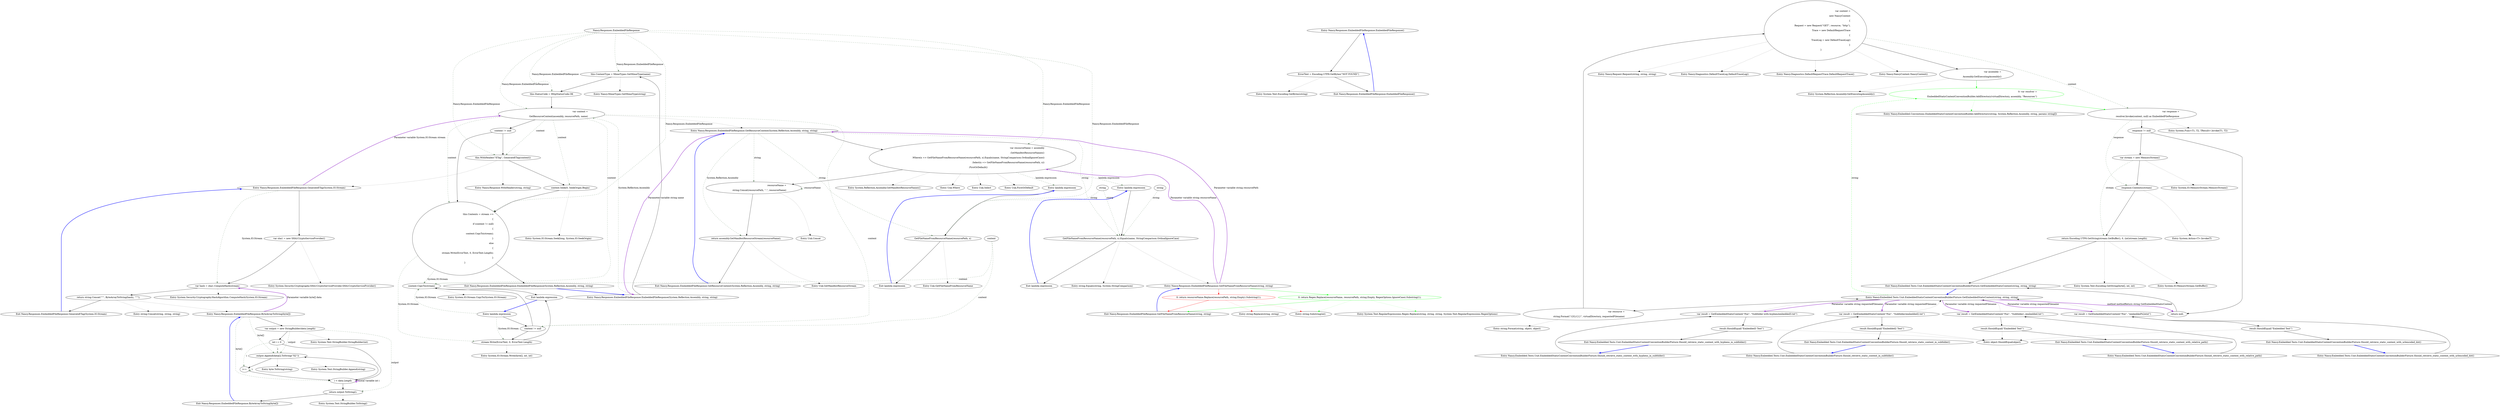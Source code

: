 digraph  {
n67 [label="Nancy.Responses.EmbeddedFileResponse", span=""];
n68 [label=content, span=""];
n69 [label=string, span=""];
n70 [label=string, span=""];
n0 [cluster="Nancy.Responses.EmbeddedFileResponse.EmbeddedFileResponse()", label="Entry Nancy.Responses.EmbeddedFileResponse.EmbeddedFileResponse()", span="13-13"];
n1 [cluster="Nancy.Responses.EmbeddedFileResponse.EmbeddedFileResponse()", label="ErrorText = Encoding.UTF8.GetBytes(''NOT FOUND'')", span="15-15"];
n2 [cluster="Nancy.Responses.EmbeddedFileResponse.EmbeddedFileResponse()", label="Exit Nancy.Responses.EmbeddedFileResponse.EmbeddedFileResponse()", span="13-13"];
n3 [cluster="System.Text.Encoding.GetBytes(string)", label="Entry System.Text.Encoding.GetBytes(string)", span="0-0"];
n4 [cluster="Nancy.Responses.EmbeddedFileResponse.EmbeddedFileResponse(System.Reflection.Assembly, string, string)", label="Entry Nancy.Responses.EmbeddedFileResponse.EmbeddedFileResponse(System.Reflection.Assembly, string, string)", span="18-18"];
n5 [cluster="Nancy.Responses.EmbeddedFileResponse.EmbeddedFileResponse(System.Reflection.Assembly, string, string)", label="this.ContentType = MimeTypes.GetMimeType(name)", span="20-20"];
n7 [cluster="Nancy.Responses.EmbeddedFileResponse.EmbeddedFileResponse(System.Reflection.Assembly, string, string)", label="var content =\r\n                    GetResourceContent(assembly, resourcePath, name)", span="23-24"];
n6 [cluster="Nancy.Responses.EmbeddedFileResponse.EmbeddedFileResponse(System.Reflection.Assembly, string, string)", label="this.StatusCode = HttpStatusCode.OK", span="21-21"];
n13 [cluster="Nancy.MimeTypes.GetMimeType(string)", label="Entry Nancy.MimeTypes.GetMimeType(string)", span="591-591"];
n8 [cluster="Nancy.Responses.EmbeddedFileResponse.EmbeddedFileResponse(System.Reflection.Assembly, string, string)", label="content != null", span="26-26"];
n14 [cluster="Nancy.Responses.EmbeddedFileResponse.GetResourceContent(System.Reflection.Assembly, string, string)", label="Entry Nancy.Responses.EmbeddedFileResponse.GetResourceContent(System.Reflection.Assembly, string, string)", span="45-45"];
n9 [cluster="Nancy.Responses.EmbeddedFileResponse.EmbeddedFileResponse(System.Reflection.Assembly, string, string)", label="this.WithHeader(''ETag'', GenerateETag(content))", span="28-28"];
n10 [cluster="Nancy.Responses.EmbeddedFileResponse.EmbeddedFileResponse(System.Reflection.Assembly, string, string)", label="content.Seek(0, SeekOrigin.Begin)", span="29-29"];
n11 [cluster="Nancy.Responses.EmbeddedFileResponse.EmbeddedFileResponse(System.Reflection.Assembly, string, string)", label="this.Contents = stream =>\r\n            {\r\n                if (content != null)\r\n                {\r\n                    content.CopyTo(stream);\r\n                }\r\n                else\r\n                {\r\n                    stream.Write(ErrorText, 0, ErrorText.Length);\r\n                }\r\n            }", span="32-42"];
n19 [cluster="lambda expression", label="content != null", span="34-34"];
n20 [cluster="lambda expression", label="content.CopyTo(stream)", span="36-36"];
n15 [cluster="Nancy.Responses.EmbeddedFileResponse.GenerateETag(System.IO.Stream)", label="Entry Nancy.Responses.EmbeddedFileResponse.GenerateETag(System.IO.Stream)", span="64-64"];
n16 [cluster="Nancy.Response.WithHeader(string, string)", label="Entry Nancy.Response.WithHeader(string, string)", span="101-101"];
n17 [cluster="System.IO.Stream.Seek(long, System.IO.SeekOrigin)", label="Entry System.IO.Stream.Seek(long, System.IO.SeekOrigin)", span="0-0"];
n12 [cluster="Nancy.Responses.EmbeddedFileResponse.EmbeddedFileResponse(System.Reflection.Assembly, string, string)", label="Exit Nancy.Responses.EmbeddedFileResponse.EmbeddedFileResponse(System.Reflection.Assembly, string, string)", span="18-18"];
n21 [cluster="lambda expression", label="stream.Write(ErrorText, 0, ErrorText.Length)", span="40-40"];
n18 [cluster="lambda expression", label="Entry lambda expression", span="32-42"];
n22 [cluster="lambda expression", label="Exit lambda expression", span="32-42"];
n24 [cluster="System.IO.Stream.Write(byte[], int, int)", label="Entry System.IO.Stream.Write(byte[], int, int)", span="0-0"];
n23 [cluster="System.IO.Stream.CopyTo(System.IO.Stream)", label="Entry System.IO.Stream.CopyTo(System.IO.Stream)", span="0-0"];
n25 [cluster="Nancy.Responses.EmbeddedFileResponse.GetResourceContent(System.Reflection.Assembly, string, string)", label="var resourceName = assembly\r\n                .GetManifestResourceNames()\r\n                .Where(x => GetFileNameFromResourceName(resourcePath, x).Equals(name, StringComparison.OrdinalIgnoreCase))\r\n                .Select(x => GetFileNameFromResourceName(resourcePath, x))\r\n                .FirstOrDefault()", span="47-51"];
n36 [cluster="lambda expression", label="GetFileNameFromResourceName(resourcePath, x).Equals(name, StringComparison.OrdinalIgnoreCase)", span="49-49"];
n41 [cluster="lambda expression", label="GetFileNameFromResourceName(resourcePath, x)", span="50-50"];
n26 [cluster="Nancy.Responses.EmbeddedFileResponse.GetResourceContent(System.Reflection.Assembly, string, string)", label="resourceName =\r\n                string.Concat(resourcePath, ''.'', resourceName)", span="53-54"];
n27 [cluster="Nancy.Responses.EmbeddedFileResponse.GetResourceContent(System.Reflection.Assembly, string, string)", label="return assembly.GetManifestResourceStream(resourceName);", span="56-56"];
n29 [cluster="System.Reflection.Assembly.GetManifestResourceNames()", label="Entry System.Reflection.Assembly.GetManifestResourceNames()", span="0-0"];
n30 [cluster="Unk.Where", label="Entry Unk.Where", span=""];
n31 [cluster="Unk.Select", label="Entry Unk.Select", span=""];
n32 [cluster="Unk.FirstOrDefault", label="Entry Unk.FirstOrDefault", span=""];
n35 [cluster="lambda expression", label="Entry lambda expression", span="49-49"];
n40 [cluster="lambda expression", label="Entry lambda expression", span="50-50"];
n33 [cluster="Unk.Concat", label="Entry Unk.Concat", span=""];
n28 [cluster="Nancy.Responses.EmbeddedFileResponse.GetResourceContent(System.Reflection.Assembly, string, string)", label="Exit Nancy.Responses.EmbeddedFileResponse.GetResourceContent(System.Reflection.Assembly, string, string)", span="45-45"];
n34 [cluster="Unk.GetManifestResourceStream", label="Entry Unk.GetManifestResourceStream", span=""];
n37 [cluster="lambda expression", label="Exit lambda expression", span="49-49"];
n38 [cluster="Nancy.Responses.EmbeddedFileResponse.GetFileNameFromResourceName(string, string)", label="Entry Nancy.Responses.EmbeddedFileResponse.GetFileNameFromResourceName(string, string)", span="59-59"];
n39 [cluster="string.Equals(string, System.StringComparison)", label="Entry string.Equals(string, System.StringComparison)", span="0-0"];
n42 [cluster="lambda expression", label="Exit lambda expression", span="50-50"];
n43 [cluster="Unk.GetFileNameFromResourceName", label="Entry Unk.GetFileNameFromResourceName", span=""];
n44 [cluster="Nancy.Responses.EmbeddedFileResponse.GetFileNameFromResourceName(string, string)", color=red, community=0, label="0: return resourceName.Replace(resourcePath, string.Empty).Substring(1);", span="61-61"];
n45 [cluster="Nancy.Responses.EmbeddedFileResponse.GetFileNameFromResourceName(string, string)", label="Exit Nancy.Responses.EmbeddedFileResponse.GetFileNameFromResourceName(string, string)", span="59-59"];
n46 [cluster="string.Replace(string, string)", label="Entry string.Replace(string, string)", span="0-0"];
n47 [cluster="string.Substring(int)", label="Entry string.Substring(int)", span="0-0"];
n48 [cluster="Nancy.Responses.EmbeddedFileResponse.GenerateETag(System.IO.Stream)", label="var sha1 = new SHA1CryptoServiceProvider()", span="66-66"];
n49 [cluster="Nancy.Responses.EmbeddedFileResponse.GenerateETag(System.IO.Stream)", label="var hash = sha1.ComputeHash(stream)", span="68-68"];
n52 [cluster="System.Security.Cryptography.SHA1CryptoServiceProvider.SHA1CryptoServiceProvider()", label="Entry System.Security.Cryptography.SHA1CryptoServiceProvider.SHA1CryptoServiceProvider()", span="0-0"];
n50 [cluster="Nancy.Responses.EmbeddedFileResponse.GenerateETag(System.IO.Stream)", label="return string.Concat(''\'''', ByteArrayToString(hash), ''\'''');", span="69-69"];
n53 [cluster="System.Security.Cryptography.HashAlgorithm.ComputeHash(System.IO.Stream)", label="Entry System.Security.Cryptography.HashAlgorithm.ComputeHash(System.IO.Stream)", span="0-0"];
n51 [cluster="Nancy.Responses.EmbeddedFileResponse.GenerateETag(System.IO.Stream)", label="Exit Nancy.Responses.EmbeddedFileResponse.GenerateETag(System.IO.Stream)", span="64-64"];
n54 [cluster="Nancy.Responses.EmbeddedFileResponse.ByteArrayToString(byte[])", label="Entry Nancy.Responses.EmbeddedFileResponse.ByteArrayToString(byte[])", span="73-73"];
n55 [cluster="string.Concat(string, string, string)", label="Entry string.Concat(string, string, string)", span="0-0"];
n56 [cluster="Nancy.Responses.EmbeddedFileResponse.ByteArrayToString(byte[])", label="var output = new StringBuilder(data.Length)", span="75-75"];
n58 [cluster="Nancy.Responses.EmbeddedFileResponse.ByteArrayToString(byte[])", label="i < data.Length", span="76-76"];
n59 [cluster="Nancy.Responses.EmbeddedFileResponse.ByteArrayToString(byte[])", label="output.Append(data[i].ToString(''X2''))", span="78-78"];
n57 [cluster="Nancy.Responses.EmbeddedFileResponse.ByteArrayToString(byte[])", label="int i = 0", span="76-76"];
n63 [cluster="System.Text.StringBuilder.StringBuilder(int)", label="Entry System.Text.StringBuilder.StringBuilder(int)", span="0-0"];
n61 [cluster="Nancy.Responses.EmbeddedFileResponse.ByteArrayToString(byte[])", label="return output.ToString();", span="81-81"];
n60 [cluster="Nancy.Responses.EmbeddedFileResponse.ByteArrayToString(byte[])", label="i++", span="76-76"];
n64 [cluster="byte.ToString(string)", label="Entry byte.ToString(string)", span="0-0"];
n65 [cluster="System.Text.StringBuilder.Append(string)", label="Entry System.Text.StringBuilder.Append(string)", span="0-0"];
n62 [cluster="Nancy.Responses.EmbeddedFileResponse.ByteArrayToString(byte[])", label="Exit Nancy.Responses.EmbeddedFileResponse.ByteArrayToString(byte[])", span="73-73"];
n66 [cluster="System.Text.StringBuilder.ToString()", label="Entry System.Text.StringBuilder.ToString()", span="0-0"];
d44 [cluster="Nancy.Responses.EmbeddedFileResponse.GetFileNameFromResourceName(string, string)", color=green, community=0, label="0: return Regex.Replace(resourceName, resourcePath, string.Empty, RegexOptions.IgnoreCase).Substring(1);", span="62-62"];
d46 [cluster="System.Text.RegularExpressions.Regex.Replace(string, string, string, System.Text.RegularExpressions.RegexOptions)", label="Entry System.Text.RegularExpressions.Regex.Replace(string, string, string, System.Text.RegularExpressions.RegexOptions)", span="0-0"];
m0_31 [cluster="Nancy.Request.Request(string, string, string)", file="EmbeddedStaticContentConventionBuilderFixture.cs", label="Entry Nancy.Request.Request(string, string, string)", span="30-30"];
m0_5 [cluster="object.ShouldEqual(object)", file="EmbeddedStaticContentConventionBuilderFixture.cs", label="Entry object.ShouldEqual(object)", span="105-105"];
m0_14 [cluster="Nancy.Embedded.Tests.Unit.EmbeddedStaticContentConventionBuilderFixture.Should_retrieve_static_content_with_relative_path()", file="EmbeddedStaticContentConventionBuilderFixture.cs", label="Entry Nancy.Embedded.Tests.Unit.EmbeddedStaticContentConventionBuilderFixture.Should_retrieve_static_content_with_relative_path()", span="50-50"];
m0_15 [cluster="Nancy.Embedded.Tests.Unit.EmbeddedStaticContentConventionBuilderFixture.Should_retrieve_static_content_with_relative_path()", file="EmbeddedStaticContentConventionBuilderFixture.cs", label="var result = GetEmbeddedStaticContent(''Foo'', ''Subfolder/../embedded.txt'')", span="54-54"];
m0_16 [cluster="Nancy.Embedded.Tests.Unit.EmbeddedStaticContentConventionBuilderFixture.Should_retrieve_static_content_with_relative_path()", file="EmbeddedStaticContentConventionBuilderFixture.cs", label="result.ShouldEqual(''Embedded Text'')", span="57-57"];
m0_17 [cluster="Nancy.Embedded.Tests.Unit.EmbeddedStaticContentConventionBuilderFixture.Should_retrieve_static_content_with_relative_path()", file="EmbeddedStaticContentConventionBuilderFixture.cs", label="Exit Nancy.Embedded.Tests.Unit.EmbeddedStaticContentConventionBuilderFixture.Should_retrieve_static_content_with_relative_path()", span="50-50"];
m0_33 [cluster="Nancy.Diagnostics.DefaultTraceLog.DefaultTraceLog()", file="EmbeddedStaticContentConventionBuilderFixture.cs", label="Entry Nancy.Diagnostics.DefaultTraceLog.DefaultTraceLog()", span="15-15"];
m0_29 [cluster="string.Format(string, object, object)", file="EmbeddedStaticContentConventionBuilderFixture.cs", label="Entry string.Format(string, object, object)", span="0-0"];
m0_0 [cluster="Nancy.Embedded.Tests.Unit.EmbeddedStaticContentConventionBuilderFixture.Should_retrieve_static_content_with_urlencoded_dot()", file="EmbeddedStaticContentConventionBuilderFixture.cs", label="Entry Nancy.Embedded.Tests.Unit.EmbeddedStaticContentConventionBuilderFixture.Should_retrieve_static_content_with_urlencoded_dot()", span="17-17"];
m0_1 [cluster="Nancy.Embedded.Tests.Unit.EmbeddedStaticContentConventionBuilderFixture.Should_retrieve_static_content_with_urlencoded_dot()", file="EmbeddedStaticContentConventionBuilderFixture.cs", label="var result = GetEmbeddedStaticContent(''Foo'', ''embedded%2etxt'')", span="21-21"];
m0_2 [cluster="Nancy.Embedded.Tests.Unit.EmbeddedStaticContentConventionBuilderFixture.Should_retrieve_static_content_with_urlencoded_dot()", file="EmbeddedStaticContentConventionBuilderFixture.cs", label="result.ShouldEqual(''Embedded Text'')", span="24-24"];
m0_3 [cluster="Nancy.Embedded.Tests.Unit.EmbeddedStaticContentConventionBuilderFixture.Should_retrieve_static_content_with_urlencoded_dot()", file="EmbeddedStaticContentConventionBuilderFixture.cs", label="Exit Nancy.Embedded.Tests.Unit.EmbeddedStaticContentConventionBuilderFixture.Should_retrieve_static_content_with_urlencoded_dot()", span="17-17"];
m0_32 [cluster="Nancy.Diagnostics.DefaultRequestTrace.DefaultRequestTrace()", file="EmbeddedStaticContentConventionBuilderFixture.cs", label="Entry Nancy.Diagnostics.DefaultRequestTrace.DefaultRequestTrace()", span="7-7"];
m0_35 [cluster="Nancy.Embedded.Conventions.EmbeddedStaticContentConventionBuilder.AddDirectory(string, System.Reflection.Assembly, string, params string[])", file="EmbeddedStaticContentConventionBuilderFixture.cs", label="Entry Nancy.Embedded.Conventions.EmbeddedStaticContentConventionBuilder.AddDirectory(string, System.Reflection.Assembly, string, params string[])", span="28-28"];
m0_10 [cluster="Nancy.Embedded.Tests.Unit.EmbeddedStaticContentConventionBuilderFixture.Should_retrieve_static_content_with_hyphens_in_subfolder()", file="EmbeddedStaticContentConventionBuilderFixture.cs", label="Entry Nancy.Embedded.Tests.Unit.EmbeddedStaticContentConventionBuilderFixture.Should_retrieve_static_content_with_hyphens_in_subfolder()", span="39-39"];
m0_11 [cluster="Nancy.Embedded.Tests.Unit.EmbeddedStaticContentConventionBuilderFixture.Should_retrieve_static_content_with_hyphens_in_subfolder()", file="EmbeddedStaticContentConventionBuilderFixture.cs", label="var result = GetEmbeddedStaticContent(''Foo'', ''Subfolder-with-hyphen/embedded3.txt'')", span="43-43"];
m0_12 [cluster="Nancy.Embedded.Tests.Unit.EmbeddedStaticContentConventionBuilderFixture.Should_retrieve_static_content_with_hyphens_in_subfolder()", file="EmbeddedStaticContentConventionBuilderFixture.cs", label="result.ShouldEqual(''Embedded3 Text'')", span="46-46"];
m0_13 [cluster="Nancy.Embedded.Tests.Unit.EmbeddedStaticContentConventionBuilderFixture.Should_retrieve_static_content_with_hyphens_in_subfolder()", file="EmbeddedStaticContentConventionBuilderFixture.cs", label="Exit Nancy.Embedded.Tests.Unit.EmbeddedStaticContentConventionBuilderFixture.Should_retrieve_static_content_with_hyphens_in_subfolder()", span="39-39"];
m0_34 [cluster="System.Reflection.Assembly.GetExecutingAssembly()", file="EmbeddedStaticContentConventionBuilderFixture.cs", label="Entry System.Reflection.Assembly.GetExecutingAssembly()", span="0-0"];
m0_40 [cluster="System.Text.Encoding.GetString(byte[], int, int)", file="EmbeddedStaticContentConventionBuilderFixture.cs", label="Entry System.Text.Encoding.GetString(byte[], int, int)", span="0-0"];
m0_30 [cluster="Nancy.NancyContext.NancyContext()", file="EmbeddedStaticContentConventionBuilderFixture.cs", label="Entry Nancy.NancyContext.NancyContext()", span="25-25"];
m0_36 [cluster="System.Func<T1, T2, TResult>.Invoke(T1, T2)", file="EmbeddedStaticContentConventionBuilderFixture.cs", label="Entry System.Func<T1, T2, TResult>.Invoke(T1, T2)", span="0-0"];
m0_38 [cluster="System.Action<T>.Invoke(T)", file="EmbeddedStaticContentConventionBuilderFixture.cs", label="Entry System.Action<T>.Invoke(T)", span="0-0"];
m0_39 [cluster="System.IO.MemoryStream.GetBuffer()", file="EmbeddedStaticContentConventionBuilderFixture.cs", label="Entry System.IO.MemoryStream.GetBuffer()", span="0-0"];
m0_4 [cluster="Nancy.Embedded.Tests.Unit.EmbeddedStaticContentConventionBuilderFixture.GetEmbeddedStaticContent(string, string, string)", file="EmbeddedStaticContentConventionBuilderFixture.cs", label="Entry Nancy.Embedded.Tests.Unit.EmbeddedStaticContentConventionBuilderFixture.GetEmbeddedStaticContent(string, string, string)", span="60-60"];
m0_18 [cluster="Nancy.Embedded.Tests.Unit.EmbeddedStaticContentConventionBuilderFixture.GetEmbeddedStaticContent(string, string, string)", file="EmbeddedStaticContentConventionBuilderFixture.cs", label="var resource =\r\n                string.Format(''/{0}/{1}'', virtualDirectory, requestedFilename)", span="62-63"];
m0_21 [cluster="Nancy.Embedded.Tests.Unit.EmbeddedStaticContentConventionBuilderFixture.GetEmbeddedStaticContent(string, string, string)", color=green, community=0, file="EmbeddedStaticContentConventionBuilderFixture.cs", label="0: var resolver =\r\n                EmbeddedStaticContentConventionBuilder.AddDirectory(virtualDirectory, assembly, ''Resources'')", span="78-79"];
m0_19 [cluster="Nancy.Embedded.Tests.Unit.EmbeddedStaticContentConventionBuilderFixture.GetEmbeddedStaticContent(string, string, string)", file="EmbeddedStaticContentConventionBuilderFixture.cs", label="var context =\r\n                new NancyContext\r\n                {\r\n                    Request = new Request(''GET'', resource, ''http''),\r\n                    Trace = new DefaultRequestTrace\r\n                    {\r\n                        TraceLog = new DefaultTraceLog()\r\n                    }\r\n                }", span="65-73"];
m0_20 [cluster="Nancy.Embedded.Tests.Unit.EmbeddedStaticContentConventionBuilderFixture.GetEmbeddedStaticContent(string, string, string)", file="EmbeddedStaticContentConventionBuilderFixture.cs", label="var assembly =\r\n                Assembly.GetExecutingAssembly()", span="75-76"];
m0_22 [cluster="Nancy.Embedded.Tests.Unit.EmbeddedStaticContentConventionBuilderFixture.GetEmbeddedStaticContent(string, string, string)", file="EmbeddedStaticContentConventionBuilderFixture.cs", label="var response =\r\n                resolver.Invoke(context, null) as EmbeddedFileResponse", span="81-82"];
m0_23 [cluster="Nancy.Embedded.Tests.Unit.EmbeddedStaticContentConventionBuilderFixture.GetEmbeddedStaticContent(string, string, string)", file="EmbeddedStaticContentConventionBuilderFixture.cs", label="response != null", span="84-84"];
m0_25 [cluster="Nancy.Embedded.Tests.Unit.EmbeddedStaticContentConventionBuilderFixture.GetEmbeddedStaticContent(string, string, string)", file="EmbeddedStaticContentConventionBuilderFixture.cs", label="response.Contents(stream)", span="88-88"];
m0_24 [cluster="Nancy.Embedded.Tests.Unit.EmbeddedStaticContentConventionBuilderFixture.GetEmbeddedStaticContent(string, string, string)", file="EmbeddedStaticContentConventionBuilderFixture.cs", label="var stream = new MemoryStream()", span="86-86"];
m0_27 [cluster="Nancy.Embedded.Tests.Unit.EmbeddedStaticContentConventionBuilderFixture.GetEmbeddedStaticContent(string, string, string)", file="EmbeddedStaticContentConventionBuilderFixture.cs", label="return null;", span="93-93"];
m0_26 [cluster="Nancy.Embedded.Tests.Unit.EmbeddedStaticContentConventionBuilderFixture.GetEmbeddedStaticContent(string, string, string)", file="EmbeddedStaticContentConventionBuilderFixture.cs", label="return Encoding.UTF8.GetString(stream.GetBuffer(), 0, (int)stream.Length);", span="89-89"];
m0_28 [cluster="Nancy.Embedded.Tests.Unit.EmbeddedStaticContentConventionBuilderFixture.GetEmbeddedStaticContent(string, string, string)", file="EmbeddedStaticContentConventionBuilderFixture.cs", label="Exit Nancy.Embedded.Tests.Unit.EmbeddedStaticContentConventionBuilderFixture.GetEmbeddedStaticContent(string, string, string)", span="60-60"];
m0_6 [cluster="Nancy.Embedded.Tests.Unit.EmbeddedStaticContentConventionBuilderFixture.Should_retrieve_static_content_in_subfolder()", file="EmbeddedStaticContentConventionBuilderFixture.cs", label="Entry Nancy.Embedded.Tests.Unit.EmbeddedStaticContentConventionBuilderFixture.Should_retrieve_static_content_in_subfolder()", span="28-28"];
m0_7 [cluster="Nancy.Embedded.Tests.Unit.EmbeddedStaticContentConventionBuilderFixture.Should_retrieve_static_content_in_subfolder()", file="EmbeddedStaticContentConventionBuilderFixture.cs", label="var result = GetEmbeddedStaticContent(''Foo'', ''Subfolder/embedded2.txt'')", span="32-32"];
m0_8 [cluster="Nancy.Embedded.Tests.Unit.EmbeddedStaticContentConventionBuilderFixture.Should_retrieve_static_content_in_subfolder()", file="EmbeddedStaticContentConventionBuilderFixture.cs", label="result.ShouldEqual(''Embedded2 Text'')", span="35-35"];
m0_9 [cluster="Nancy.Embedded.Tests.Unit.EmbeddedStaticContentConventionBuilderFixture.Should_retrieve_static_content_in_subfolder()", file="EmbeddedStaticContentConventionBuilderFixture.cs", label="Exit Nancy.Embedded.Tests.Unit.EmbeddedStaticContentConventionBuilderFixture.Should_retrieve_static_content_in_subfolder()", span="28-28"];
m0_37 [cluster="System.IO.MemoryStream.MemoryStream()", file="EmbeddedStaticContentConventionBuilderFixture.cs", label="Entry System.IO.MemoryStream.MemoryStream()", span="0-0"];
n67 -> n5  [color=darkseagreen4, key=1, label="Nancy.Responses.EmbeddedFileResponse", style=dashed];
n67 -> n6  [color=darkseagreen4, key=1, label="Nancy.Responses.EmbeddedFileResponse", style=dashed];
n67 -> n7  [color=darkseagreen4, key=1, label="Nancy.Responses.EmbeddedFileResponse", style=dashed];
n67 -> n9  [color=darkseagreen4, key=1, label="Nancy.Responses.EmbeddedFileResponse", style=dashed];
n67 -> n11  [color=darkseagreen4, key=1, label="Nancy.Responses.EmbeddedFileResponse", style=dashed];
n67 -> n25  [color=darkseagreen4, key=1, label="Nancy.Responses.EmbeddedFileResponse", style=dashed];
n67 -> n41  [color=darkseagreen4, key=1, label="Nancy.Responses.EmbeddedFileResponse", style=dashed];
n68 -> n19  [color=darkseagreen4, key=1, label=content, style=dashed];
n68 -> n20  [color=darkseagreen4, key=1, label=content, style=dashed];
n69 -> n36  [color=darkseagreen4, key=1, label=string, style=dashed];
n69 -> n41  [color=darkseagreen4, key=1, label=string, style=dashed];
n70 -> n36  [color=darkseagreen4, key=1, label=string, style=dashed];
n0 -> n1  [key=0, style=solid];
n1 -> n2  [key=0, style=solid];
n1 -> n3  [key=2, style=dotted];
n2 -> n0  [color=blue, key=0, style=bold];
n4 -> n5  [key=0, style=solid];
n4 -> n7  [color=darkseagreen4, key=1, label="System.Reflection.Assembly", style=dashed];
n5 -> n6  [key=0, style=solid];
n5 -> n13  [key=2, style=dotted];
n7 -> n8  [key=0, style=solid];
n7 -> n14  [key=2, style=dotted];
n7 -> n9  [color=darkseagreen4, key=1, label=content, style=dashed];
n7 -> n10  [color=darkseagreen4, key=1, label=content, style=dashed];
n7 -> n11  [color=darkseagreen4, key=1, label=content, style=dashed];
n7 -> n19  [color=darkseagreen4, key=1, label=content, style=dashed];
n7 -> n20  [color=darkseagreen4, key=1, label=content, style=dashed];
n6 -> n7  [key=0, style=solid];
n8 -> n9  [key=0, style=solid];
n8 -> n11  [key=0, style=solid];
n14 -> n25  [key=0, style=solid];
n14 -> n36  [color=darkseagreen4, key=1, label=string, style=dashed];
n14 -> n41  [color=darkseagreen4, key=1, label=string, style=dashed];
n14 -> n26  [color=darkseagreen4, key=1, label=string, style=dashed];
n14 -> n27  [color=darkseagreen4, key=1, label="System.Reflection.Assembly", style=dashed];
n14 -> n4  [color=darkorchid, key=3, label="Parameter variable string name", style=bold];
n9 -> n10  [key=0, style=solid];
n9 -> n15  [key=2, style=dotted];
n9 -> n16  [key=2, style=dotted];
n10 -> n11  [key=0, style=solid];
n10 -> n17  [key=2, style=dotted];
n11 -> n12  [key=0, style=solid];
n11 -> n20  [color=darkseagreen4, key=1, label="System.IO.Stream", style=dashed];
n11 -> n21  [color=darkseagreen4, key=1, label="System.IO.Stream", style=dashed];
n19 -> n20  [key=0, style=solid];
n19 -> n21  [key=0, style=solid];
n20 -> n22  [key=0, style=solid];
n20 -> n23  [key=2, style=dotted];
n15 -> n48  [key=0, style=solid];
n15 -> n49  [color=darkseagreen4, key=1, label="System.IO.Stream", style=dashed];
n15 -> n7  [color=darkorchid, key=3, label="Parameter variable System.IO.Stream stream", style=bold];
n12 -> n4  [color=blue, key=0, style=bold];
n21 -> n22  [key=0, style=solid];
n21 -> n24  [key=2, style=dotted];
n18 -> n19  [key=0, style=solid];
n18 -> n20  [color=darkseagreen4, key=1, label="System.IO.Stream", style=dashed];
n18 -> n21  [color=darkseagreen4, key=1, label="System.IO.Stream", style=dashed];
n22 -> n18  [color=blue, key=0, style=bold];
n25 -> n26  [key=0, style=solid];
n25 -> n29  [key=2, style=dotted];
n25 -> n30  [key=2, style=dotted];
n25 -> n31  [key=2, style=dotted];
n25 -> n32  [key=2, style=dotted];
n25 -> n35  [color=darkseagreen4, key=1, label="lambda expression", style=dashed];
n25 -> n40  [color=darkseagreen4, key=1, label="lambda expression", style=dashed];
n36 -> n37  [key=0, style=solid];
n36 -> n38  [key=2, style=dotted];
n36 -> n39  [key=2, style=dotted];
n41 -> n42  [key=0, style=solid];
n41 -> n43  [key=2, style=dotted];
n26 -> n27  [key=0, style=solid];
n26 -> n33  [key=2, style=dotted];
n26 -> n26  [color=darkseagreen4, key=1, label=resourceName, style=dashed];
n27 -> n28  [key=0, style=solid];
n27 -> n34  [key=2, style=dotted];
n35 -> n36  [key=0, style=solid];
n40 -> n41  [key=0, style=solid];
n28 -> n14  [color=blue, key=0, style=bold];
n37 -> n35  [color=blue, key=0, style=bold];
n38 -> n44  [color=red, key=0, style=solid];
n38 -> n14  [color=darkorchid, key=3, label="Parameter variable string resourcePath", style=bold];
n38 -> n25  [color=darkorchid, key=3, label="Parameter variable string resourceName", style=bold];
n38 -> d44  [color=green, key=0, style=solid];
n42 -> n40  [color=blue, key=0, style=bold];
n44 -> n45  [color=red, key=0, style=solid];
n44 -> n46  [color=red, key=2, style=dotted];
n44 -> n47  [color=red, key=2, style=dotted];
n45 -> n38  [color=blue, key=0, style=bold];
n48 -> n49  [key=0, style=solid];
n48 -> n52  [key=2, style=dotted];
n49 -> n50  [key=0, style=solid];
n49 -> n53  [key=2, style=dotted];
n50 -> n51  [key=0, style=solid];
n50 -> n54  [key=2, style=dotted];
n50 -> n55  [key=2, style=dotted];
n51 -> n15  [color=blue, key=0, style=bold];
n54 -> n56  [key=0, style=solid];
n54 -> n58  [color=darkseagreen4, key=1, label="byte[]", style=dashed];
n54 -> n59  [color=darkseagreen4, key=1, label="byte[]", style=dashed];
n54 -> n49  [color=darkorchid, key=3, label="Parameter variable byte[] data", style=bold];
n56 -> n57  [key=0, style=solid];
n56 -> n63  [key=2, style=dotted];
n56 -> n59  [color=darkseagreen4, key=1, label=output, style=dashed];
n56 -> n61  [color=darkseagreen4, key=1, label=output, style=dashed];
n58 -> n59  [key=0, style=solid];
n58 -> n61  [key=0, style=solid];
n58 -> n58  [color=darkorchid, key=3, label="Local variable int i", style=bold];
n59 -> n60  [key=0, style=solid];
n59 -> n64  [key=2, style=dotted];
n59 -> n65  [key=2, style=dotted];
n57 -> n58  [key=0, style=solid];
n57 -> n59  [color=darkseagreen4, key=1, label=i, style=dashed];
n57 -> n60  [color=darkseagreen4, key=1, label=i, style=dashed];
n61 -> n62  [key=0, style=solid];
n61 -> n66  [key=2, style=dotted];
n60 -> n58  [key=0, style=solid];
n60 -> n60  [color=darkseagreen4, key=1, label=i, style=dashed];
n62 -> n54  [color=blue, key=0, style=bold];
d44 -> n45  [color=green, key=0, style=solid];
d44 -> d46  [color=green, key=2, style=dotted];
d44 -> n47  [color=green, key=2, style=dotted];
m0_14 -> m0_15  [key=0, style=solid];
m0_15 -> m0_16  [key=0, style=solid];
m0_15 -> m0_4  [key=2, style=dotted];
m0_16 -> m0_17  [key=0, style=solid];
m0_16 -> m0_5  [key=2, style=dotted];
m0_17 -> m0_14  [color=blue, key=0, style=bold];
m0_0 -> m0_1  [key=0, style=solid];
m0_1 -> m0_2  [key=0, style=solid];
m0_1 -> m0_4  [key=2, style=dotted];
m0_2 -> m0_3  [key=0, style=solid];
m0_2 -> m0_5  [key=2, style=dotted];
m0_3 -> m0_0  [color=blue, key=0, style=bold];
m0_10 -> m0_11  [key=0, style=solid];
m0_11 -> m0_12  [key=0, style=solid];
m0_11 -> m0_4  [key=2, style=dotted];
m0_12 -> m0_13  [key=0, style=solid];
m0_12 -> m0_5  [key=2, style=dotted];
m0_13 -> m0_10  [color=blue, key=0, style=bold];
m0_4 -> m0_18  [key=0, style=solid];
m0_4 -> m0_21  [color=green, key=1, label=string, style=dashed];
m0_4 -> m0_1  [color=darkorchid, key=3, label="Parameter variable string requestedFilename", style=bold];
m0_4 -> m0_7  [color=darkorchid, key=3, label="Parameter variable string requestedFilename", style=bold];
m0_4 -> m0_11  [color=darkorchid, key=3, label="Parameter variable string requestedFilename", style=bold];
m0_4 -> m0_15  [color=darkorchid, key=3, label="Parameter variable string requestedFilename", style=bold];
m0_4 -> m0_27  [color=darkorchid, key=3, label="method methodReturn string GetEmbeddedStaticContent", style=bold];
m0_18 -> m0_19  [key=0, style=solid];
m0_18 -> m0_29  [key=2, style=dotted];
m0_21 -> m0_22  [color=green, key=0, style=solid];
m0_21 -> m0_35  [color=green, key=2, style=dotted];
m0_19 -> m0_20  [key=0, style=solid];
m0_19 -> m0_30  [key=2, style=dotted];
m0_19 -> m0_31  [key=2, style=dotted];
m0_19 -> m0_32  [key=2, style=dotted];
m0_19 -> m0_33  [key=2, style=dotted];
m0_19 -> m0_22  [color=darkseagreen4, key=1, label=context, style=dashed];
m0_20 -> m0_21  [color=green, key=0, style=solid];
m0_20 -> m0_34  [key=2, style=dotted];
m0_22 -> m0_23  [key=0, style=solid];
m0_22 -> m0_36  [key=2, style=dotted];
m0_22 -> m0_25  [color=darkseagreen4, key=1, label=response, style=dashed];
m0_23 -> m0_24  [key=0, style=solid];
m0_23 -> m0_27  [key=0, style=solid];
m0_25 -> m0_26  [key=0, style=solid];
m0_25 -> m0_38  [key=2, style=dotted];
m0_24 -> m0_25  [key=0, style=solid];
m0_24 -> m0_37  [key=2, style=dotted];
m0_24 -> m0_26  [color=darkseagreen4, key=1, label=stream, style=dashed];
m0_27 -> m0_28  [key=0, style=solid];
m0_26 -> m0_28  [key=0, style=solid];
m0_26 -> m0_39  [key=2, style=dotted];
m0_26 -> m0_40  [key=2, style=dotted];
m0_28 -> m0_4  [color=blue, key=0, style=bold];
m0_6 -> m0_7  [key=0, style=solid];
m0_7 -> m0_8  [key=0, style=solid];
m0_7 -> m0_4  [key=2, style=dotted];
m0_8 -> m0_9  [key=0, style=solid];
m0_8 -> m0_5  [key=2, style=dotted];
m0_9 -> m0_6  [color=blue, key=0, style=bold];
}
